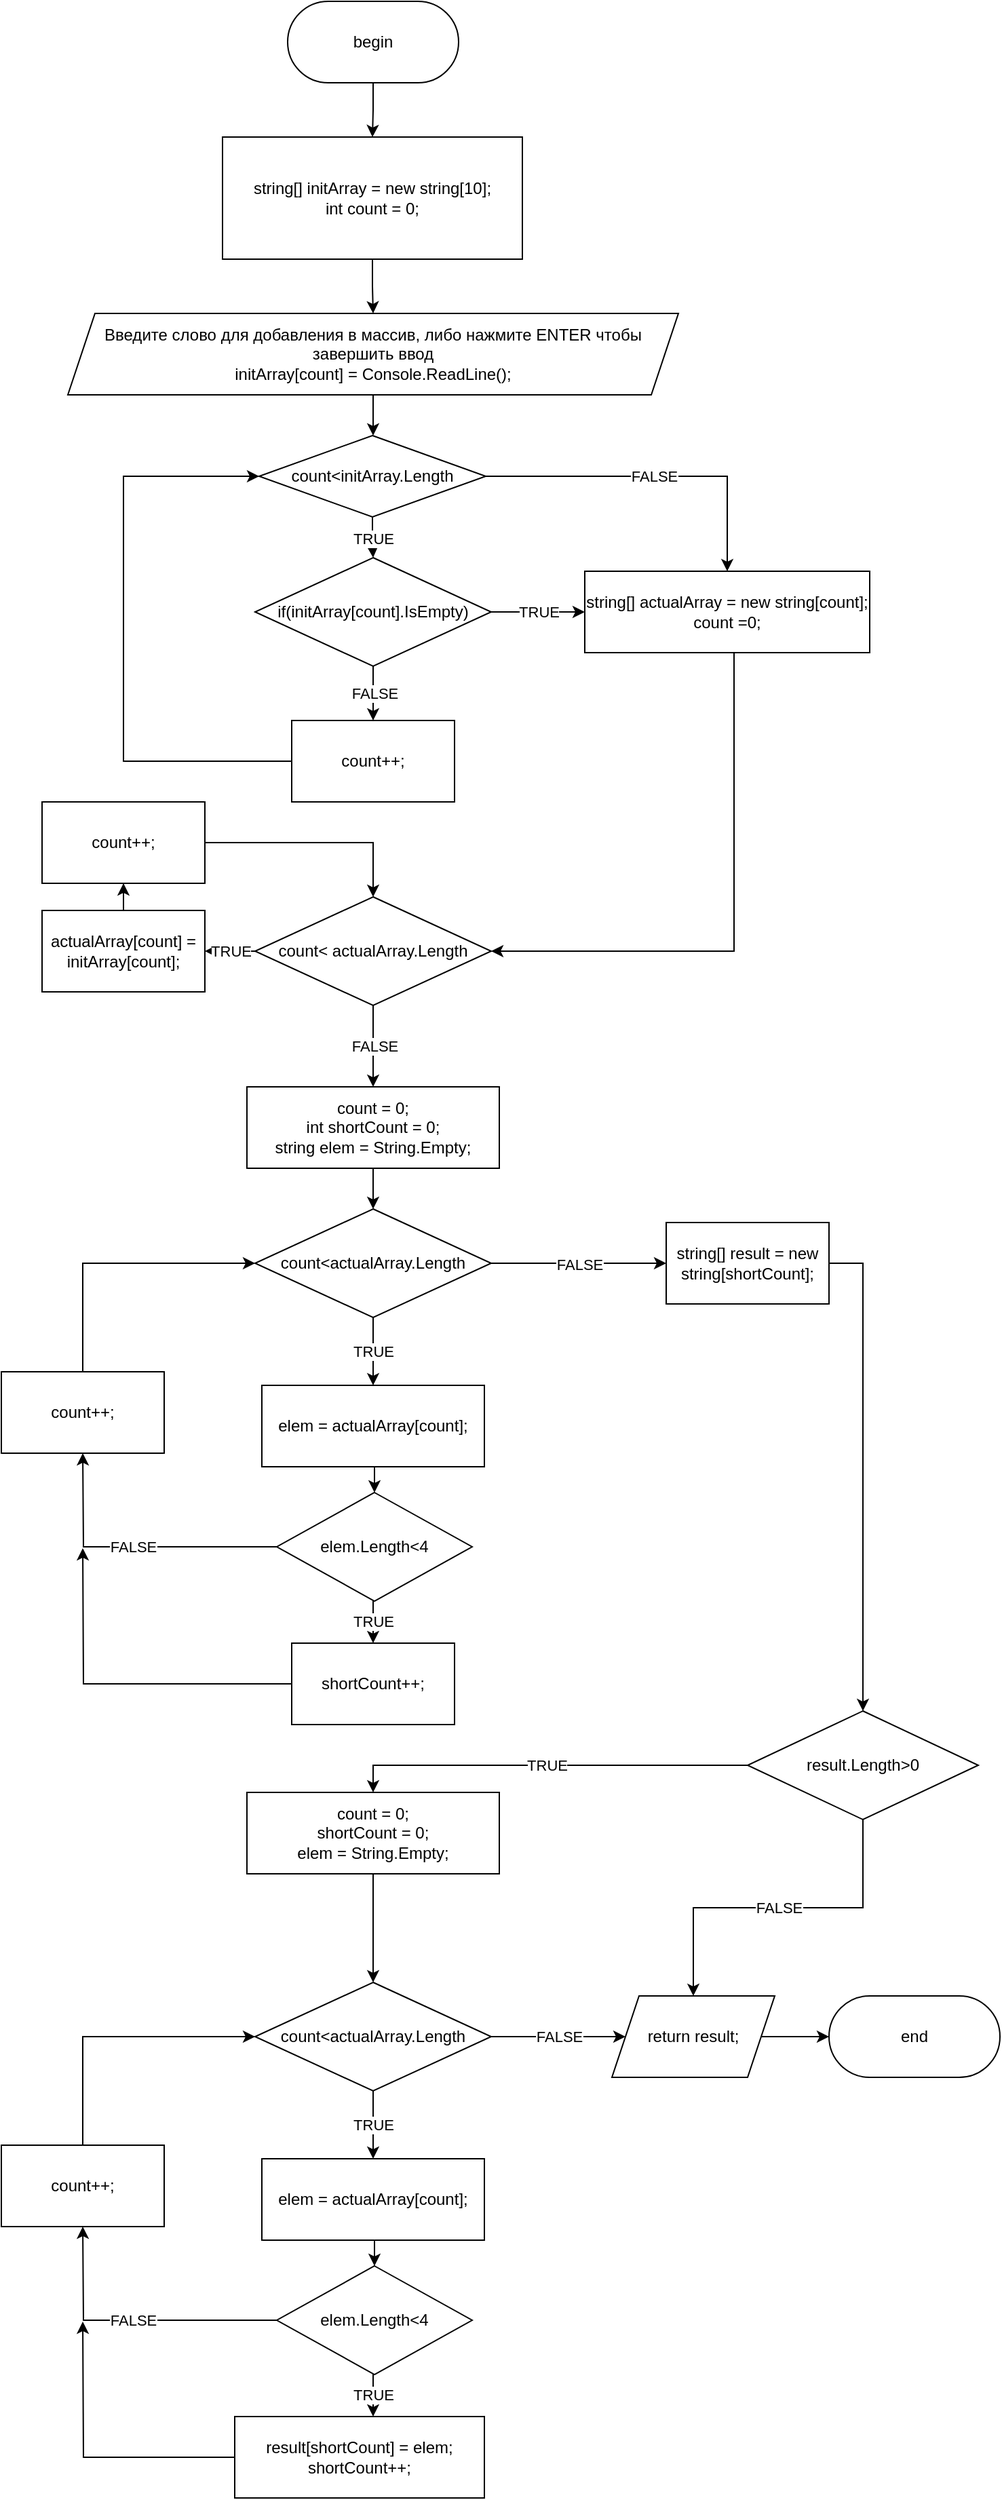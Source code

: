 <mxfile version="21.2.8" type="device">
  <diagram name="Страница 1" id="Q0DBj2deqWQZ3XrtqF22">
    <mxGraphModel dx="1548" dy="894" grid="1" gridSize="10" guides="1" tooltips="1" connect="1" arrows="1" fold="1" page="1" pageScale="1" pageWidth="827" pageHeight="1169" math="0" shadow="0">
      <root>
        <mxCell id="0" />
        <mxCell id="1" parent="0" />
        <mxCell id="yxiZZxbSigDX1WBqPYT2-16" style="edgeStyle=orthogonalEdgeStyle;rounded=0;orthogonalLoop=1;jettySize=auto;html=1;exitX=0.5;exitY=1;exitDx=0;exitDy=0;entryX=0.5;entryY=0;entryDx=0;entryDy=0;" edge="1" parent="1" source="yxiZZxbSigDX1WBqPYT2-4" target="yxiZZxbSigDX1WBqPYT2-15">
          <mxGeometry relative="1" as="geometry" />
        </mxCell>
        <mxCell id="yxiZZxbSigDX1WBqPYT2-4" value="begin" style="rounded=1;whiteSpace=wrap;html=1;arcSize=50;" vertex="1" parent="1">
          <mxGeometry x="351" y="50" width="126" height="60" as="geometry" />
        </mxCell>
        <mxCell id="yxiZZxbSigDX1WBqPYT2-5" value="end" style="rounded=1;whiteSpace=wrap;html=1;arcSize=50;" vertex="1" parent="1">
          <mxGeometry x="750" y="1520" width="126" height="60" as="geometry" />
        </mxCell>
        <mxCell id="yxiZZxbSigDX1WBqPYT2-24" style="edgeStyle=orthogonalEdgeStyle;rounded=0;orthogonalLoop=1;jettySize=auto;html=1;" edge="1" parent="1" source="yxiZZxbSigDX1WBqPYT2-6">
          <mxGeometry relative="1" as="geometry">
            <mxPoint x="414" y="370" as="targetPoint" />
          </mxGeometry>
        </mxCell>
        <mxCell id="yxiZZxbSigDX1WBqPYT2-6" value="Введите слово для добавления в массив, либо нажмите ENTER чтобы завершить ввод&lt;br&gt;initArray[count] = Console.ReadLine();" style="shape=parallelogram;perimeter=parallelogramPerimeter;whiteSpace=wrap;html=1;fixedSize=1;" vertex="1" parent="1">
          <mxGeometry x="189" y="280" width="450" height="60" as="geometry" />
        </mxCell>
        <mxCell id="yxiZZxbSigDX1WBqPYT2-17" style="edgeStyle=orthogonalEdgeStyle;rounded=0;orthogonalLoop=1;jettySize=auto;html=1;" edge="1" parent="1" source="yxiZZxbSigDX1WBqPYT2-15" target="yxiZZxbSigDX1WBqPYT2-6">
          <mxGeometry relative="1" as="geometry" />
        </mxCell>
        <mxCell id="yxiZZxbSigDX1WBqPYT2-15" value="string[] initArray = new string[10];&lt;br&gt;int count = 0;" style="rounded=0;whiteSpace=wrap;html=1;" vertex="1" parent="1">
          <mxGeometry x="303" y="150" width="221" height="90" as="geometry" />
        </mxCell>
        <mxCell id="yxiZZxbSigDX1WBqPYT2-21" value="FALSE" style="edgeStyle=orthogonalEdgeStyle;rounded=0;orthogonalLoop=1;jettySize=auto;html=1;" edge="1" parent="1" source="yxiZZxbSigDX1WBqPYT2-20">
          <mxGeometry relative="1" as="geometry">
            <mxPoint x="414" y="580" as="targetPoint" />
          </mxGeometry>
        </mxCell>
        <mxCell id="yxiZZxbSigDX1WBqPYT2-30" value="TRUE" style="edgeStyle=orthogonalEdgeStyle;rounded=0;orthogonalLoop=1;jettySize=auto;html=1;entryX=0;entryY=0.5;entryDx=0;entryDy=0;" edge="1" parent="1" source="yxiZZxbSigDX1WBqPYT2-20" target="yxiZZxbSigDX1WBqPYT2-34">
          <mxGeometry relative="1" as="geometry">
            <mxPoint x="610" y="500" as="targetPoint" />
          </mxGeometry>
        </mxCell>
        <mxCell id="yxiZZxbSigDX1WBqPYT2-20" value="if(initArray[count].IsEmpty)" style="rhombus;whiteSpace=wrap;html=1;" vertex="1" parent="1">
          <mxGeometry x="327" y="460" width="174" height="80" as="geometry" />
        </mxCell>
        <mxCell id="yxiZZxbSigDX1WBqPYT2-28" value="TRUE" style="edgeStyle=orthogonalEdgeStyle;rounded=0;orthogonalLoop=1;jettySize=auto;html=1;entryX=0.5;entryY=0;entryDx=0;entryDy=0;" edge="1" parent="1" source="yxiZZxbSigDX1WBqPYT2-25" target="yxiZZxbSigDX1WBqPYT2-20">
          <mxGeometry relative="1" as="geometry" />
        </mxCell>
        <mxCell id="yxiZZxbSigDX1WBqPYT2-31" value="FALSE" style="edgeStyle=orthogonalEdgeStyle;rounded=0;orthogonalLoop=1;jettySize=auto;html=1;entryX=0.5;entryY=0;entryDx=0;entryDy=0;" edge="1" parent="1" source="yxiZZxbSigDX1WBqPYT2-25" target="yxiZZxbSigDX1WBqPYT2-34">
          <mxGeometry relative="1" as="geometry">
            <mxPoint x="720" y="400" as="targetPoint" />
          </mxGeometry>
        </mxCell>
        <mxCell id="yxiZZxbSigDX1WBqPYT2-25" value="count&amp;lt;initArray.Length" style="rhombus;whiteSpace=wrap;html=1;" vertex="1" parent="1">
          <mxGeometry x="330" y="370" width="167" height="60" as="geometry" />
        </mxCell>
        <mxCell id="yxiZZxbSigDX1WBqPYT2-33" style="edgeStyle=orthogonalEdgeStyle;rounded=0;orthogonalLoop=1;jettySize=auto;html=1;entryX=0;entryY=0.5;entryDx=0;entryDy=0;" edge="1" parent="1" source="yxiZZxbSigDX1WBqPYT2-32" target="yxiZZxbSigDX1WBqPYT2-25">
          <mxGeometry relative="1" as="geometry">
            <Array as="points">
              <mxPoint x="230" y="610" />
              <mxPoint x="230" y="400" />
            </Array>
          </mxGeometry>
        </mxCell>
        <mxCell id="yxiZZxbSigDX1WBqPYT2-32" value="count++;" style="rounded=0;whiteSpace=wrap;html=1;" vertex="1" parent="1">
          <mxGeometry x="354" y="580" width="120" height="60" as="geometry" />
        </mxCell>
        <mxCell id="yxiZZxbSigDX1WBqPYT2-36" style="edgeStyle=orthogonalEdgeStyle;rounded=0;orthogonalLoop=1;jettySize=auto;html=1;entryX=1;entryY=0.5;entryDx=0;entryDy=0;" edge="1" parent="1" source="yxiZZxbSigDX1WBqPYT2-34" target="yxiZZxbSigDX1WBqPYT2-35">
          <mxGeometry relative="1" as="geometry">
            <Array as="points">
              <mxPoint x="680" y="750" />
            </Array>
          </mxGeometry>
        </mxCell>
        <mxCell id="yxiZZxbSigDX1WBqPYT2-34" value="string[] actualArray = new string[count];&lt;br&gt;count =0;" style="rounded=0;whiteSpace=wrap;html=1;" vertex="1" parent="1">
          <mxGeometry x="570" y="470" width="210" height="60" as="geometry" />
        </mxCell>
        <mxCell id="yxiZZxbSigDX1WBqPYT2-42" value="TRUE" style="edgeStyle=orthogonalEdgeStyle;rounded=0;orthogonalLoop=1;jettySize=auto;html=1;" edge="1" parent="1" source="yxiZZxbSigDX1WBqPYT2-35" target="yxiZZxbSigDX1WBqPYT2-38">
          <mxGeometry relative="1" as="geometry" />
        </mxCell>
        <mxCell id="yxiZZxbSigDX1WBqPYT2-43" value="FALSE" style="edgeStyle=orthogonalEdgeStyle;rounded=0;orthogonalLoop=1;jettySize=auto;html=1;" edge="1" parent="1" source="yxiZZxbSigDX1WBqPYT2-35">
          <mxGeometry relative="1" as="geometry">
            <mxPoint x="414" y="850" as="targetPoint" />
          </mxGeometry>
        </mxCell>
        <mxCell id="yxiZZxbSigDX1WBqPYT2-35" value="count&amp;lt; actualArray.Length" style="rhombus;whiteSpace=wrap;html=1;" vertex="1" parent="1">
          <mxGeometry x="327" y="710" width="174" height="80" as="geometry" />
        </mxCell>
        <mxCell id="yxiZZxbSigDX1WBqPYT2-39" style="edgeStyle=orthogonalEdgeStyle;rounded=0;orthogonalLoop=1;jettySize=auto;html=1;entryX=0.5;entryY=1;entryDx=0;entryDy=0;" edge="1" parent="1" source="yxiZZxbSigDX1WBqPYT2-38" target="yxiZZxbSigDX1WBqPYT2-40">
          <mxGeometry relative="1" as="geometry">
            <mxPoint x="230" y="900" as="targetPoint" />
          </mxGeometry>
        </mxCell>
        <mxCell id="yxiZZxbSigDX1WBqPYT2-38" value="actualArray[count] = initArray[count];" style="rounded=0;whiteSpace=wrap;html=1;" vertex="1" parent="1">
          <mxGeometry x="170" y="720" width="120" height="60" as="geometry" />
        </mxCell>
        <mxCell id="yxiZZxbSigDX1WBqPYT2-41" value="" style="edgeStyle=orthogonalEdgeStyle;rounded=0;orthogonalLoop=1;jettySize=auto;html=1;" edge="1" parent="1" source="yxiZZxbSigDX1WBqPYT2-40" target="yxiZZxbSigDX1WBqPYT2-35">
          <mxGeometry relative="1" as="geometry" />
        </mxCell>
        <mxCell id="yxiZZxbSigDX1WBqPYT2-40" value="count++;" style="rounded=0;whiteSpace=wrap;html=1;" vertex="1" parent="1">
          <mxGeometry x="170" y="640" width="120" height="60" as="geometry" />
        </mxCell>
        <mxCell id="yxiZZxbSigDX1WBqPYT2-58" style="edgeStyle=orthogonalEdgeStyle;rounded=0;orthogonalLoop=1;jettySize=auto;html=1;exitX=0.5;exitY=1;exitDx=0;exitDy=0;" edge="1" parent="1" source="yxiZZxbSigDX1WBqPYT2-44" target="yxiZZxbSigDX1WBqPYT2-57">
          <mxGeometry relative="1" as="geometry" />
        </mxCell>
        <mxCell id="yxiZZxbSigDX1WBqPYT2-44" value="count = 0;&lt;br&gt;int shortCount = 0;&lt;br&gt;string elem = String.Empty;" style="rounded=0;whiteSpace=wrap;html=1;" vertex="1" parent="1">
          <mxGeometry x="321" y="850" width="186" height="60" as="geometry" />
        </mxCell>
        <mxCell id="yxiZZxbSigDX1WBqPYT2-68" style="edgeStyle=orthogonalEdgeStyle;rounded=0;orthogonalLoop=1;jettySize=auto;html=1;exitX=0.5;exitY=1;exitDx=0;exitDy=0;entryX=0.5;entryY=0;entryDx=0;entryDy=0;" edge="1" parent="1" source="yxiZZxbSigDX1WBqPYT2-52" target="yxiZZxbSigDX1WBqPYT2-54">
          <mxGeometry relative="1" as="geometry" />
        </mxCell>
        <mxCell id="yxiZZxbSigDX1WBqPYT2-52" value="elem = actualArray[count];" style="rounded=0;whiteSpace=wrap;html=1;" vertex="1" parent="1">
          <mxGeometry x="332" y="1070" width="164" height="60" as="geometry" />
        </mxCell>
        <mxCell id="yxiZZxbSigDX1WBqPYT2-56" value="FALSE" style="edgeStyle=orthogonalEdgeStyle;rounded=0;orthogonalLoop=1;jettySize=auto;html=1;" edge="1" parent="1" source="yxiZZxbSigDX1WBqPYT2-54">
          <mxGeometry relative="1" as="geometry">
            <mxPoint x="200" y="1120" as="targetPoint" />
          </mxGeometry>
        </mxCell>
        <mxCell id="yxiZZxbSigDX1WBqPYT2-63" value="TRUE" style="edgeStyle=orthogonalEdgeStyle;rounded=0;orthogonalLoop=1;jettySize=auto;html=1;" edge="1" parent="1" source="yxiZZxbSigDX1WBqPYT2-54" target="yxiZZxbSigDX1WBqPYT2-62">
          <mxGeometry relative="1" as="geometry">
            <Array as="points">
              <mxPoint x="414" y="1240" />
              <mxPoint x="414" y="1240" />
            </Array>
          </mxGeometry>
        </mxCell>
        <mxCell id="yxiZZxbSigDX1WBqPYT2-54" value="elem.Length&amp;lt;4" style="rhombus;whiteSpace=wrap;html=1;" vertex="1" parent="1">
          <mxGeometry x="343" y="1149" width="144" height="80" as="geometry" />
        </mxCell>
        <mxCell id="yxiZZxbSigDX1WBqPYT2-61" value="TRUE" style="edgeStyle=orthogonalEdgeStyle;rounded=0;orthogonalLoop=1;jettySize=auto;html=1;entryX=0.5;entryY=0;entryDx=0;entryDy=0;" edge="1" parent="1" source="yxiZZxbSigDX1WBqPYT2-57" target="yxiZZxbSigDX1WBqPYT2-52">
          <mxGeometry relative="1" as="geometry" />
        </mxCell>
        <mxCell id="yxiZZxbSigDX1WBqPYT2-67" value="FALSE" style="edgeStyle=orthogonalEdgeStyle;rounded=0;orthogonalLoop=1;jettySize=auto;html=1;" edge="1" parent="1" source="yxiZZxbSigDX1WBqPYT2-57">
          <mxGeometry relative="1" as="geometry">
            <mxPoint x="630" y="980" as="targetPoint" />
          </mxGeometry>
        </mxCell>
        <mxCell id="yxiZZxbSigDX1WBqPYT2-57" value="count&amp;lt;actualArray.Length" style="rhombus;whiteSpace=wrap;html=1;" vertex="1" parent="1">
          <mxGeometry x="327" y="940" width="174" height="80" as="geometry" />
        </mxCell>
        <mxCell id="yxiZZxbSigDX1WBqPYT2-64" style="edgeStyle=orthogonalEdgeStyle;rounded=0;orthogonalLoop=1;jettySize=auto;html=1;" edge="1" parent="1" source="yxiZZxbSigDX1WBqPYT2-62">
          <mxGeometry relative="1" as="geometry">
            <mxPoint x="200" y="1190" as="targetPoint" />
          </mxGeometry>
        </mxCell>
        <mxCell id="yxiZZxbSigDX1WBqPYT2-62" value="shortCount++;" style="rounded=0;whiteSpace=wrap;html=1;" vertex="1" parent="1">
          <mxGeometry x="354" y="1260" width="120" height="60" as="geometry" />
        </mxCell>
        <mxCell id="yxiZZxbSigDX1WBqPYT2-66" style="edgeStyle=orthogonalEdgeStyle;rounded=0;orthogonalLoop=1;jettySize=auto;html=1;entryX=0;entryY=0.5;entryDx=0;entryDy=0;" edge="1" parent="1" source="yxiZZxbSigDX1WBqPYT2-65" target="yxiZZxbSigDX1WBqPYT2-57">
          <mxGeometry relative="1" as="geometry">
            <Array as="points">
              <mxPoint x="200" y="980" />
            </Array>
          </mxGeometry>
        </mxCell>
        <mxCell id="yxiZZxbSigDX1WBqPYT2-65" value="count++;" style="rounded=0;whiteSpace=wrap;html=1;" vertex="1" parent="1">
          <mxGeometry x="140" y="1060" width="120" height="60" as="geometry" />
        </mxCell>
        <mxCell id="yxiZZxbSigDX1WBqPYT2-92" style="edgeStyle=orthogonalEdgeStyle;rounded=0;orthogonalLoop=1;jettySize=auto;html=1;entryX=0.5;entryY=0;entryDx=0;entryDy=0;" edge="1" parent="1" source="yxiZZxbSigDX1WBqPYT2-69" target="yxiZZxbSigDX1WBqPYT2-87">
          <mxGeometry relative="1" as="geometry">
            <Array as="points">
              <mxPoint x="775" y="980" />
            </Array>
          </mxGeometry>
        </mxCell>
        <mxCell id="yxiZZxbSigDX1WBqPYT2-69" value="string[] result = new string[shortCount];" style="rounded=0;whiteSpace=wrap;html=1;" vertex="1" parent="1">
          <mxGeometry x="630" y="950" width="120" height="60" as="geometry" />
        </mxCell>
        <mxCell id="yxiZZxbSigDX1WBqPYT2-71" style="edgeStyle=orthogonalEdgeStyle;rounded=0;orthogonalLoop=1;jettySize=auto;html=1;exitX=0.5;exitY=1;exitDx=0;exitDy=0;entryX=0.5;entryY=0;entryDx=0;entryDy=0;" edge="1" parent="1" source="yxiZZxbSigDX1WBqPYT2-72" target="yxiZZxbSigDX1WBqPYT2-75">
          <mxGeometry relative="1" as="geometry" />
        </mxCell>
        <mxCell id="yxiZZxbSigDX1WBqPYT2-72" value="elem = actualArray[count];" style="rounded=0;whiteSpace=wrap;html=1;" vertex="1" parent="1">
          <mxGeometry x="332" y="1640" width="164" height="60" as="geometry" />
        </mxCell>
        <mxCell id="yxiZZxbSigDX1WBqPYT2-73" value="FALSE" style="edgeStyle=orthogonalEdgeStyle;rounded=0;orthogonalLoop=1;jettySize=auto;html=1;" edge="1" parent="1" source="yxiZZxbSigDX1WBqPYT2-75">
          <mxGeometry relative="1" as="geometry">
            <mxPoint x="200" y="1690" as="targetPoint" />
          </mxGeometry>
        </mxCell>
        <mxCell id="yxiZZxbSigDX1WBqPYT2-74" value="TRUE" style="edgeStyle=orthogonalEdgeStyle;rounded=0;orthogonalLoop=1;jettySize=auto;html=1;" edge="1" parent="1" source="yxiZZxbSigDX1WBqPYT2-75" target="yxiZZxbSigDX1WBqPYT2-79">
          <mxGeometry relative="1" as="geometry">
            <Array as="points">
              <mxPoint x="414" y="1810" />
              <mxPoint x="414" y="1810" />
            </Array>
          </mxGeometry>
        </mxCell>
        <mxCell id="yxiZZxbSigDX1WBqPYT2-75" value="elem.Length&amp;lt;4" style="rhombus;whiteSpace=wrap;html=1;" vertex="1" parent="1">
          <mxGeometry x="343" y="1719" width="144" height="80" as="geometry" />
        </mxCell>
        <mxCell id="yxiZZxbSigDX1WBqPYT2-76" value="TRUE" style="edgeStyle=orthogonalEdgeStyle;rounded=0;orthogonalLoop=1;jettySize=auto;html=1;entryX=0.5;entryY=0;entryDx=0;entryDy=0;" edge="1" parent="1" source="yxiZZxbSigDX1WBqPYT2-77" target="yxiZZxbSigDX1WBqPYT2-72">
          <mxGeometry relative="1" as="geometry" />
        </mxCell>
        <mxCell id="yxiZZxbSigDX1WBqPYT2-84" value="FALSE" style="edgeStyle=orthogonalEdgeStyle;rounded=0;orthogonalLoop=1;jettySize=auto;html=1;entryX=0;entryY=0.5;entryDx=0;entryDy=0;" edge="1" parent="1" source="yxiZZxbSigDX1WBqPYT2-77" target="yxiZZxbSigDX1WBqPYT2-85">
          <mxGeometry relative="1" as="geometry">
            <mxPoint x="590" y="1550" as="targetPoint" />
          </mxGeometry>
        </mxCell>
        <mxCell id="yxiZZxbSigDX1WBqPYT2-77" value="count&amp;lt;actualArray.Length" style="rhombus;whiteSpace=wrap;html=1;" vertex="1" parent="1">
          <mxGeometry x="327" y="1510" width="174" height="80" as="geometry" />
        </mxCell>
        <mxCell id="yxiZZxbSigDX1WBqPYT2-78" style="edgeStyle=orthogonalEdgeStyle;rounded=0;orthogonalLoop=1;jettySize=auto;html=1;" edge="1" parent="1" source="yxiZZxbSigDX1WBqPYT2-79">
          <mxGeometry relative="1" as="geometry">
            <mxPoint x="200" y="1760" as="targetPoint" />
          </mxGeometry>
        </mxCell>
        <mxCell id="yxiZZxbSigDX1WBqPYT2-79" value="result[shortCount] = elem;&lt;br&gt;shortCount++;" style="rounded=0;whiteSpace=wrap;html=1;" vertex="1" parent="1">
          <mxGeometry x="312" y="1830" width="184" height="60" as="geometry" />
        </mxCell>
        <mxCell id="yxiZZxbSigDX1WBqPYT2-80" style="edgeStyle=orthogonalEdgeStyle;rounded=0;orthogonalLoop=1;jettySize=auto;html=1;entryX=0;entryY=0.5;entryDx=0;entryDy=0;" edge="1" parent="1" source="yxiZZxbSigDX1WBqPYT2-81" target="yxiZZxbSigDX1WBqPYT2-77">
          <mxGeometry relative="1" as="geometry">
            <Array as="points">
              <mxPoint x="200" y="1550" />
            </Array>
          </mxGeometry>
        </mxCell>
        <mxCell id="yxiZZxbSigDX1WBqPYT2-81" value="count++;" style="rounded=0;whiteSpace=wrap;html=1;" vertex="1" parent="1">
          <mxGeometry x="140" y="1630" width="120" height="60" as="geometry" />
        </mxCell>
        <mxCell id="yxiZZxbSigDX1WBqPYT2-83" style="edgeStyle=orthogonalEdgeStyle;rounded=0;orthogonalLoop=1;jettySize=auto;html=1;entryX=0.5;entryY=0;entryDx=0;entryDy=0;" edge="1" parent="1" source="yxiZZxbSigDX1WBqPYT2-82" target="yxiZZxbSigDX1WBqPYT2-77">
          <mxGeometry relative="1" as="geometry" />
        </mxCell>
        <mxCell id="yxiZZxbSigDX1WBqPYT2-82" value="count = 0;&lt;br&gt;shortCount = 0;&lt;br&gt;elem = String.Empty;" style="rounded=0;whiteSpace=wrap;html=1;" vertex="1" parent="1">
          <mxGeometry x="321" y="1370" width="186" height="60" as="geometry" />
        </mxCell>
        <mxCell id="yxiZZxbSigDX1WBqPYT2-86" style="edgeStyle=orthogonalEdgeStyle;rounded=0;orthogonalLoop=1;jettySize=auto;html=1;entryX=0;entryY=0.5;entryDx=0;entryDy=0;" edge="1" parent="1" source="yxiZZxbSigDX1WBqPYT2-85" target="yxiZZxbSigDX1WBqPYT2-5">
          <mxGeometry relative="1" as="geometry" />
        </mxCell>
        <mxCell id="yxiZZxbSigDX1WBqPYT2-85" value="return result;" style="shape=parallelogram;perimeter=parallelogramPerimeter;whiteSpace=wrap;html=1;fixedSize=1;" vertex="1" parent="1">
          <mxGeometry x="590" y="1520" width="120" height="60" as="geometry" />
        </mxCell>
        <mxCell id="yxiZZxbSigDX1WBqPYT2-91" value="TRUE" style="edgeStyle=orthogonalEdgeStyle;rounded=0;orthogonalLoop=1;jettySize=auto;html=1;entryX=0.5;entryY=0;entryDx=0;entryDy=0;" edge="1" parent="1" source="yxiZZxbSigDX1WBqPYT2-87" target="yxiZZxbSigDX1WBqPYT2-82">
          <mxGeometry relative="1" as="geometry" />
        </mxCell>
        <mxCell id="yxiZZxbSigDX1WBqPYT2-93" value="FALSE" style="edgeStyle=orthogonalEdgeStyle;rounded=0;orthogonalLoop=1;jettySize=auto;html=1;entryX=0.5;entryY=0;entryDx=0;entryDy=0;" edge="1" parent="1" source="yxiZZxbSigDX1WBqPYT2-87" target="yxiZZxbSigDX1WBqPYT2-85">
          <mxGeometry relative="1" as="geometry" />
        </mxCell>
        <mxCell id="yxiZZxbSigDX1WBqPYT2-87" value="result.Length&amp;gt;0" style="rhombus;whiteSpace=wrap;html=1;" vertex="1" parent="1">
          <mxGeometry x="690" y="1310" width="170" height="80" as="geometry" />
        </mxCell>
      </root>
    </mxGraphModel>
  </diagram>
</mxfile>
